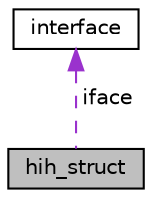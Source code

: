 digraph "hih_struct"
{
  edge [fontname="Helvetica",fontsize="10",labelfontname="Helvetica",labelfontsize="10"];
  node [fontname="Helvetica",fontsize="10",shape=record];
  Node1 [label="hih_struct",height=0.2,width=0.4,color="black", fillcolor="grey75", style="filled" fontcolor="black"];
  Node2 -> Node1 [dir="back",color="darkorchid3",fontsize="10",style="dashed",label=" iface" ,fontname="Helvetica"];
  Node2 [label="interface",height=0.2,width=0.4,color="black", fillcolor="white", style="filled",URL="$structinterface.html",tooltip="Structure to hold network interface information."];
}
